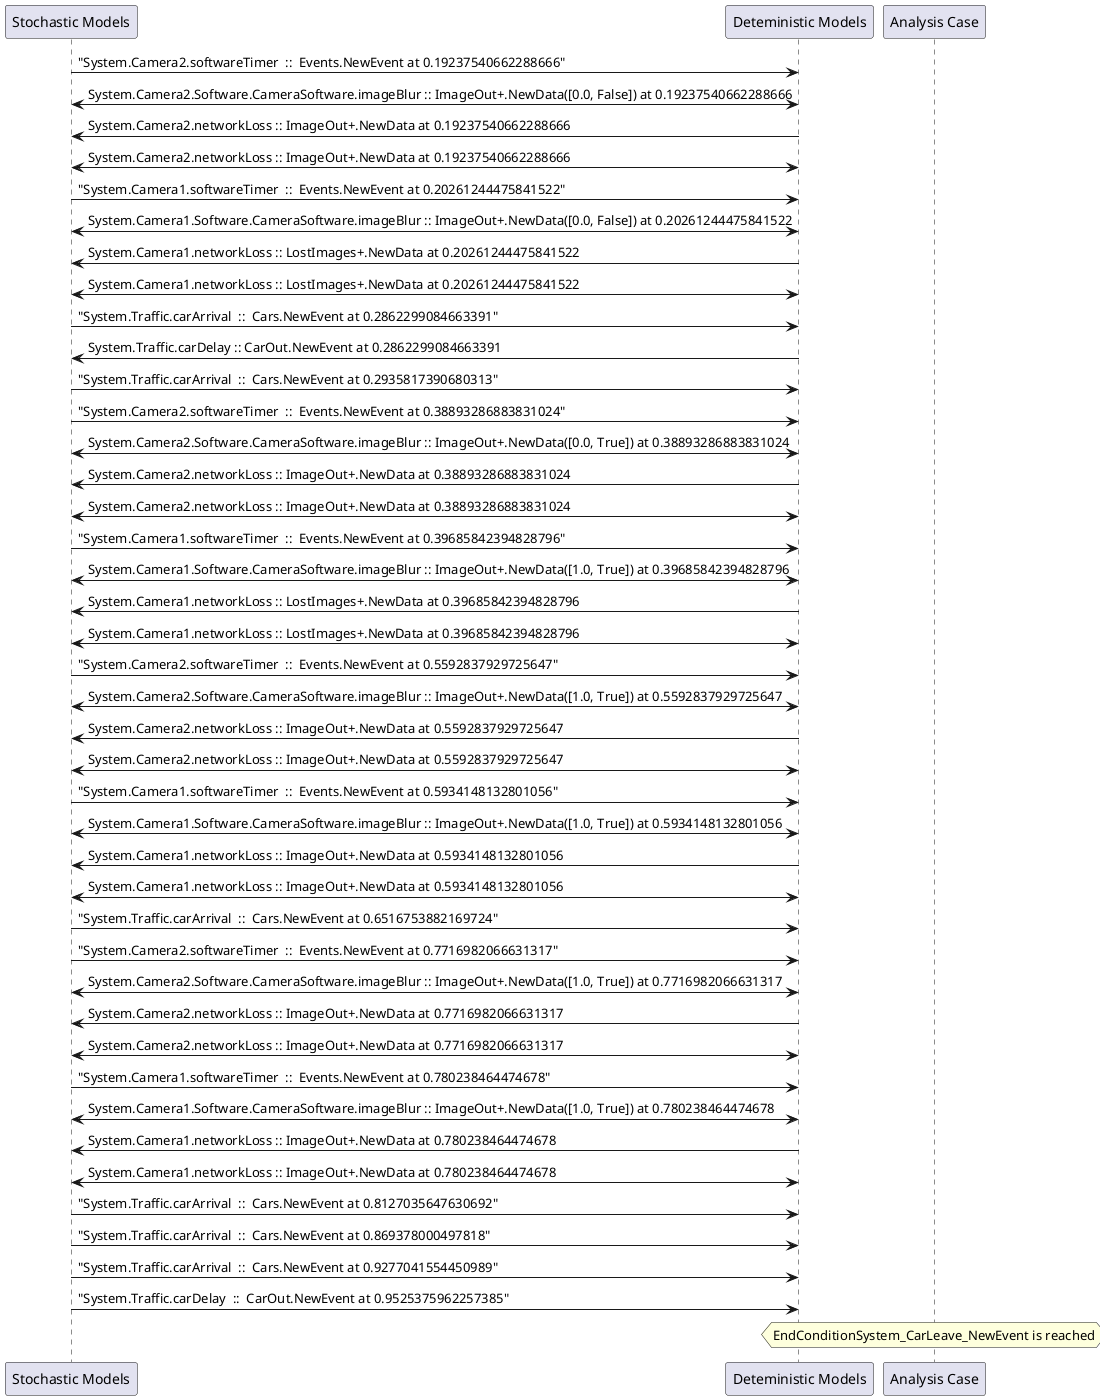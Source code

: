 
	@startuml
	participant "Stochastic Models" as stochmodel
	participant "Deteministic Models" as detmodel
	participant "Analysis Case" as analysis
	{41219_stop} stochmodel -> detmodel : "System.Camera2.softwareTimer  ::  Events.NewEvent at 0.19237540662288666"
detmodel <-> stochmodel : System.Camera2.Software.CameraSoftware.imageBlur :: ImageOut+.NewData([0.0, False]) at 0.19237540662288666
detmodel -> stochmodel : System.Camera2.networkLoss :: ImageOut+.NewData at 0.19237540662288666
detmodel <-> stochmodel : System.Camera2.networkLoss :: ImageOut+.NewData at 0.19237540662288666
{41204_stop} stochmodel -> detmodel : "System.Camera1.softwareTimer  ::  Events.NewEvent at 0.20261244475841522"
detmodel <-> stochmodel : System.Camera1.Software.CameraSoftware.imageBlur :: ImageOut+.NewData([0.0, False]) at 0.20261244475841522
detmodel -> stochmodel : System.Camera1.networkLoss :: LostImages+.NewData at 0.20261244475841522
detmodel <-> stochmodel : System.Camera1.networkLoss :: LostImages+.NewData at 0.20261244475841522
{41234_stop} stochmodel -> detmodel : "System.Traffic.carArrival  ::  Cars.NewEvent at 0.2862299084663391"
{41246_start} detmodel -> stochmodel : System.Traffic.carDelay :: CarOut.NewEvent at 0.2862299084663391
{41235_stop} stochmodel -> detmodel : "System.Traffic.carArrival  ::  Cars.NewEvent at 0.2935817390680313"
{41220_stop} stochmodel -> detmodel : "System.Camera2.softwareTimer  ::  Events.NewEvent at 0.38893286883831024"
detmodel <-> stochmodel : System.Camera2.Software.CameraSoftware.imageBlur :: ImageOut+.NewData([0.0, True]) at 0.38893286883831024
detmodel -> stochmodel : System.Camera2.networkLoss :: ImageOut+.NewData at 0.38893286883831024
detmodel <-> stochmodel : System.Camera2.networkLoss :: ImageOut+.NewData at 0.38893286883831024
{41205_stop} stochmodel -> detmodel : "System.Camera1.softwareTimer  ::  Events.NewEvent at 0.39685842394828796"
detmodel <-> stochmodel : System.Camera1.Software.CameraSoftware.imageBlur :: ImageOut+.NewData([1.0, True]) at 0.39685842394828796
detmodel -> stochmodel : System.Camera1.networkLoss :: LostImages+.NewData at 0.39685842394828796
detmodel <-> stochmodel : System.Camera1.networkLoss :: LostImages+.NewData at 0.39685842394828796
{41221_stop} stochmodel -> detmodel : "System.Camera2.softwareTimer  ::  Events.NewEvent at 0.5592837929725647"
detmodel <-> stochmodel : System.Camera2.Software.CameraSoftware.imageBlur :: ImageOut+.NewData([1.0, True]) at 0.5592837929725647
detmodel -> stochmodel : System.Camera2.networkLoss :: ImageOut+.NewData at 0.5592837929725647
detmodel <-> stochmodel : System.Camera2.networkLoss :: ImageOut+.NewData at 0.5592837929725647
{41206_stop} stochmodel -> detmodel : "System.Camera1.softwareTimer  ::  Events.NewEvent at 0.5934148132801056"
detmodel <-> stochmodel : System.Camera1.Software.CameraSoftware.imageBlur :: ImageOut+.NewData([1.0, True]) at 0.5934148132801056
detmodel -> stochmodel : System.Camera1.networkLoss :: ImageOut+.NewData at 0.5934148132801056
detmodel <-> stochmodel : System.Camera1.networkLoss :: ImageOut+.NewData at 0.5934148132801056
{41236_stop} stochmodel -> detmodel : "System.Traffic.carArrival  ::  Cars.NewEvent at 0.6516753882169724"
{41222_stop} stochmodel -> detmodel : "System.Camera2.softwareTimer  ::  Events.NewEvent at 0.7716982066631317"
detmodel <-> stochmodel : System.Camera2.Software.CameraSoftware.imageBlur :: ImageOut+.NewData([1.0, True]) at 0.7716982066631317
detmodel -> stochmodel : System.Camera2.networkLoss :: ImageOut+.NewData at 0.7716982066631317
detmodel <-> stochmodel : System.Camera2.networkLoss :: ImageOut+.NewData at 0.7716982066631317
{41207_stop} stochmodel -> detmodel : "System.Camera1.softwareTimer  ::  Events.NewEvent at 0.780238464474678"
detmodel <-> stochmodel : System.Camera1.Software.CameraSoftware.imageBlur :: ImageOut+.NewData([1.0, True]) at 0.780238464474678
detmodel -> stochmodel : System.Camera1.networkLoss :: ImageOut+.NewData at 0.780238464474678
detmodel <-> stochmodel : System.Camera1.networkLoss :: ImageOut+.NewData at 0.780238464474678
{41237_stop} stochmodel -> detmodel : "System.Traffic.carArrival  ::  Cars.NewEvent at 0.8127035647630692"
{41238_stop} stochmodel -> detmodel : "System.Traffic.carArrival  ::  Cars.NewEvent at 0.869378000497818"
{41239_stop} stochmodel -> detmodel : "System.Traffic.carArrival  ::  Cars.NewEvent at 0.9277041554450989"
{41246_stop} stochmodel -> detmodel : "System.Traffic.carDelay  ::  CarOut.NewEvent at 0.9525375962257385"
{41246_start} <-> {41246_stop} : delay
hnote over analysis 
EndConditionSystem_CarLeave_NewEvent is reached
endnote
@enduml